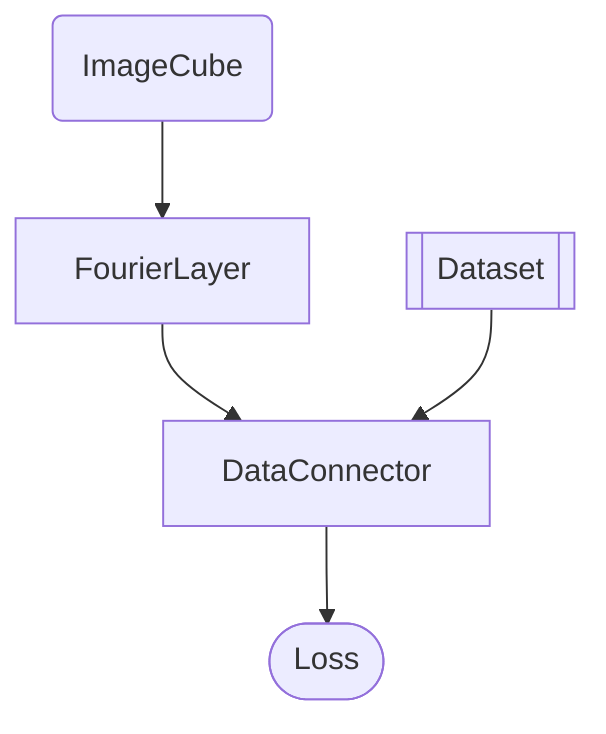 graph TD 
ic(ImageCube) --> FourierLayer
FourierLayer --> DataConnector 
ad[[Dataset]] --> DataConnector 
DataConnector --> il([Loss])